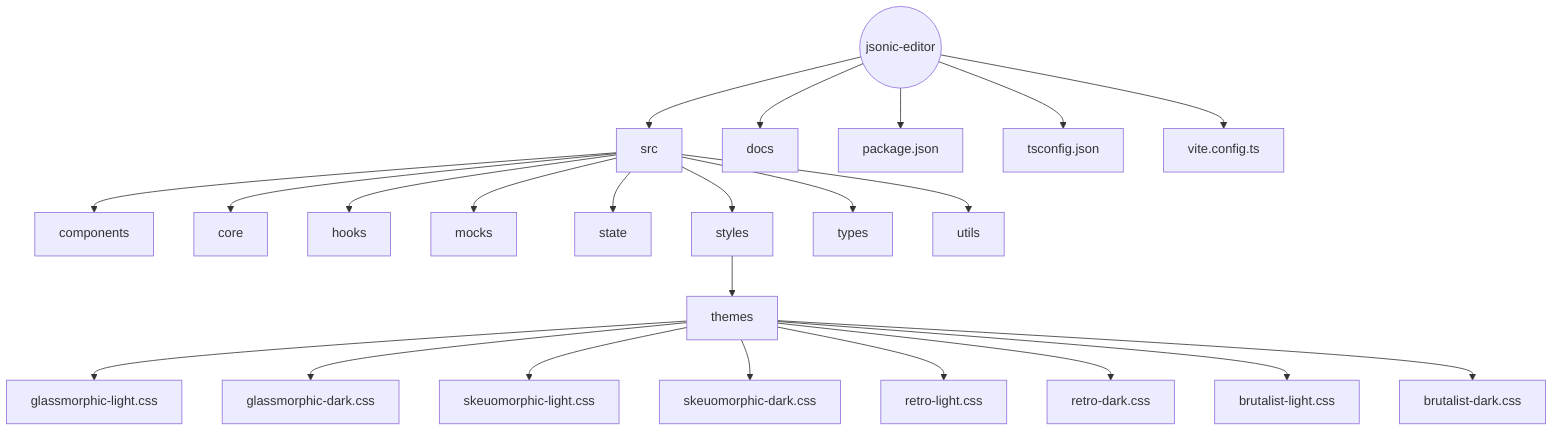 graph TD
    Root((jsonic-editor))
    Root --> src
    Root --> docs
    Root --> packageJson[package.json]
    Root --> tsconfig[tsconfig.json]
    Root --> vite[vite.config.ts]
    src --> components
    src --> core
    src --> hooks
    src --> mocks
    src --> state
    src --> styles
    src --> types
    src --> utils
    styles --> themes
    themes --> glassLight[glassmorphic-light.css]
    themes --> glassDark[glassmorphic-dark.css]
    themes --> skeuoLight[skeuomorphic-light.css]
    themes --> skeuoDark[skeuomorphic-dark.css]
    themes --> retroLight[retro-light.css]
    themes --> retroDark[retro-dark.css]
    themes --> brutalLight[brutalist-light.css]
    themes --> brutalDark[brutalist-dark.css]